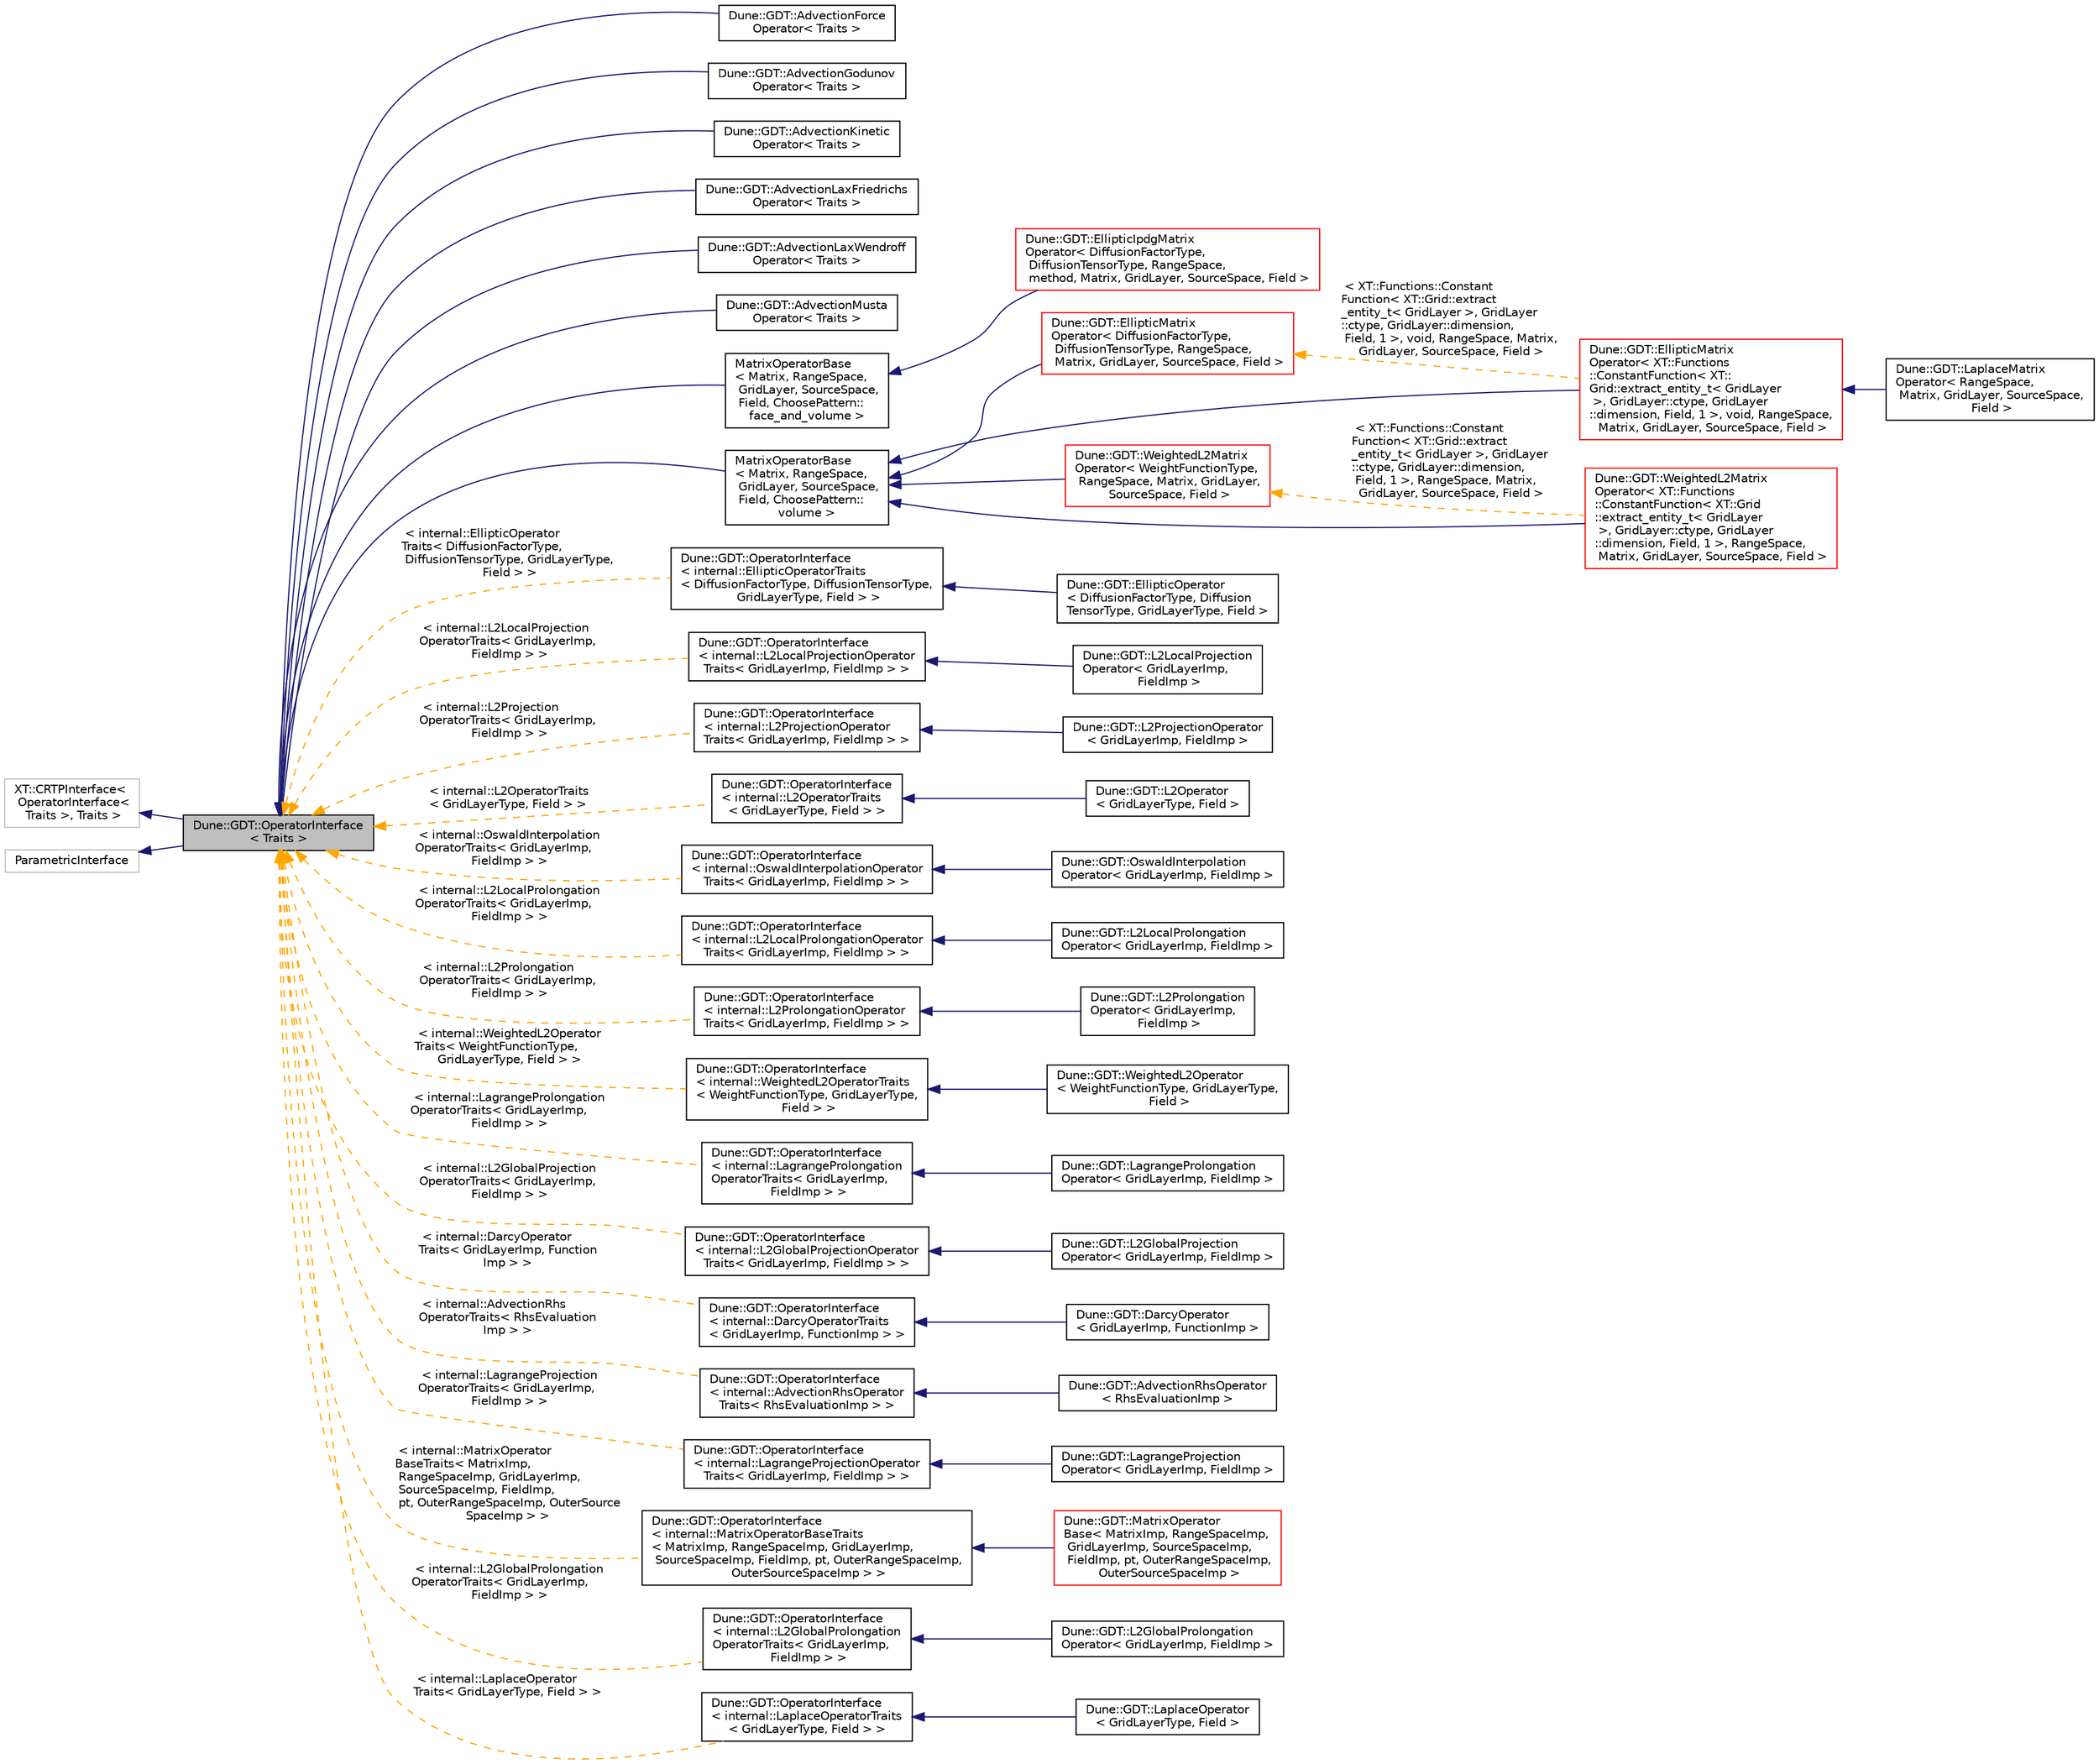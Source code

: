 digraph "Dune::GDT::OperatorInterface&lt; Traits &gt;"
{
  edge [fontname="Helvetica",fontsize="10",labelfontname="Helvetica",labelfontsize="10"];
  node [fontname="Helvetica",fontsize="10",shape=record];
  rankdir="LR";
  Node1 [label="Dune::GDT::OperatorInterface\l\< Traits \>",height=0.2,width=0.4,color="black", fillcolor="grey75", style="filled", fontcolor="black"];
  Node2 -> Node1 [dir="back",color="midnightblue",fontsize="10",style="solid",fontname="Helvetica"];
  Node2 [label="XT::CRTPInterface\<\l OperatorInterface\<\l Traits \>, Traits \>",height=0.2,width=0.4,color="grey75", fillcolor="white", style="filled"];
  Node3 -> Node1 [dir="back",color="midnightblue",fontsize="10",style="solid",fontname="Helvetica"];
  Node3 [label="ParametricInterface",height=0.2,width=0.4,color="grey75", fillcolor="white", style="filled"];
  Node1 -> Node4 [dir="back",color="midnightblue",fontsize="10",style="solid",fontname="Helvetica"];
  Node4 [label="Dune::GDT::AdvectionForce\lOperator\< Traits \>",height=0.2,width=0.4,color="black", fillcolor="white", style="filled",URL="$a00006.html"];
  Node1 -> Node5 [dir="back",color="midnightblue",fontsize="10",style="solid",fontname="Helvetica"];
  Node5 [label="Dune::GDT::AdvectionGodunov\lOperator\< Traits \>",height=0.2,width=0.4,color="black", fillcolor="white", style="filled",URL="$a00008.html"];
  Node1 -> Node6 [dir="back",color="midnightblue",fontsize="10",style="solid",fontname="Helvetica"];
  Node6 [label="Dune::GDT::AdvectionKinetic\lOperator\< Traits \>",height=0.2,width=0.4,color="black", fillcolor="white", style="filled",URL="$a00010.html"];
  Node1 -> Node7 [dir="back",color="midnightblue",fontsize="10",style="solid",fontname="Helvetica"];
  Node7 [label="Dune::GDT::AdvectionLaxFriedrichs\lOperator\< Traits \>",height=0.2,width=0.4,color="black", fillcolor="white", style="filled",URL="$a00012.html"];
  Node1 -> Node8 [dir="back",color="midnightblue",fontsize="10",style="solid",fontname="Helvetica"];
  Node8 [label="Dune::GDT::AdvectionLaxWendroff\lOperator\< Traits \>",height=0.2,width=0.4,color="black", fillcolor="white", style="filled",URL="$a00014.html"];
  Node1 -> Node9 [dir="back",color="midnightblue",fontsize="10",style="solid",fontname="Helvetica"];
  Node9 [label="Dune::GDT::AdvectionMusta\lOperator\< Traits \>",height=0.2,width=0.4,color="black", fillcolor="white", style="filled",URL="$a00017.html"];
  Node1 -> Node10 [dir="back",color="midnightblue",fontsize="10",style="solid",fontname="Helvetica"];
  Node10 [label="MatrixOperatorBase\l\< Matrix, RangeSpace,\l GridLayer, SourceSpace,\l Field, ChoosePattern::\lface_and_volume \>",height=0.2,width=0.4,color="black", fillcolor="white", style="filled",URL="$a00418.html"];
  Node10 -> Node11 [dir="back",color="midnightblue",fontsize="10",style="solid",fontname="Helvetica"];
  Node11 [label="Dune::GDT::EllipticIpdgMatrix\lOperator\< DiffusionFactorType,\l DiffusionTensorType, RangeSpace,\l method, Matrix, GridLayer, SourceSpace, Field \>",height=0.2,width=0.4,color="red", fillcolor="white", style="filled",URL="$a00133.html"];
  Node1 -> Node12 [dir="back",color="midnightblue",fontsize="10",style="solid",fontname="Helvetica"];
  Node12 [label="MatrixOperatorBase\l\< Matrix, RangeSpace,\l GridLayer, SourceSpace,\l Field, ChoosePattern::\lvolume \>",height=0.2,width=0.4,color="black", fillcolor="white", style="filled",URL="$a00418.html"];
  Node12 -> Node13 [dir="back",color="midnightblue",fontsize="10",style="solid",fontname="Helvetica"];
  Node13 [label="Dune::GDT::EllipticMatrix\lOperator\< DiffusionFactorType,\l DiffusionTensorType, RangeSpace,\l Matrix, GridLayer, SourceSpace, Field \>",height=0.2,width=0.4,color="red", fillcolor="white", style="filled",URL="$a00135.html"];
  Node13 -> Node14 [dir="back",color="orange",fontsize="10",style="dashed",label=" \< XT::Functions::Constant\lFunction\< XT::Grid::extract\l_entity_t\< GridLayer \>, GridLayer\l::ctype, GridLayer::dimension,\l Field, 1 \>, void, RangeSpace, Matrix,\l GridLayer, SourceSpace, Field \>" ,fontname="Helvetica"];
  Node14 [label="Dune::GDT::EllipticMatrix\lOperator\< XT::Functions\l::ConstantFunction\< XT::\lGrid::extract_entity_t\< GridLayer\l \>, GridLayer::ctype, GridLayer\l::dimension, Field, 1 \>, void, RangeSpace,\l Matrix, GridLayer, SourceSpace, Field \>",height=0.2,width=0.4,color="red", fillcolor="white", style="filled",URL="$a00135.html"];
  Node14 -> Node15 [dir="back",color="midnightblue",fontsize="10",style="solid",fontname="Helvetica"];
  Node15 [label="Dune::GDT::LaplaceMatrix\lOperator\< RangeSpace,\l Matrix, GridLayer, SourceSpace,\l Field \>",height=0.2,width=0.4,color="black", fillcolor="white", style="filled",URL="$a00293.html"];
  Node12 -> Node16 [dir="back",color="midnightblue",fontsize="10",style="solid",fontname="Helvetica"];
  Node16 [label="Dune::GDT::WeightedL2Matrix\lOperator\< WeightFunctionType,\l RangeSpace, Matrix, GridLayer,\l SourceSpace, Field \>",height=0.2,width=0.4,color="red", fillcolor="white", style="filled",URL="$a00508.html"];
  Node16 -> Node17 [dir="back",color="orange",fontsize="10",style="dashed",label=" \< XT::Functions::Constant\lFunction\< XT::Grid::extract\l_entity_t\< GridLayer \>, GridLayer\l::ctype, GridLayer::dimension,\l Field, 1 \>, RangeSpace, Matrix,\l GridLayer, SourceSpace, Field \>" ,fontname="Helvetica"];
  Node17 [label="Dune::GDT::WeightedL2Matrix\lOperator\< XT::Functions\l::ConstantFunction\< XT::Grid\l::extract_entity_t\< GridLayer\l \>, GridLayer::ctype, GridLayer\l::dimension, Field, 1 \>, RangeSpace,\l Matrix, GridLayer, SourceSpace, Field \>",height=0.2,width=0.4,color="red", fillcolor="white", style="filled",URL="$a00508.html"];
  Node12 -> Node14 [dir="back",color="midnightblue",fontsize="10",style="solid",fontname="Helvetica"];
  Node12 -> Node17 [dir="back",color="midnightblue",fontsize="10",style="solid",fontname="Helvetica"];
  Node1 -> Node18 [dir="back",color="orange",fontsize="10",style="dashed",label=" \< internal::EllipticOperator\lTraits\< DiffusionFactorType,\l DiffusionTensorType, GridLayerType,\l Field \> \>" ,fontname="Helvetica"];
  Node18 [label="Dune::GDT::OperatorInterface\l\< internal::EllipticOperatorTraits\l\< DiffusionFactorType, DiffusionTensorType,\l GridLayerType, Field \> \>",height=0.2,width=0.4,color="black", fillcolor="white", style="filled",URL="$a00442.html"];
  Node18 -> Node19 [dir="back",color="midnightblue",fontsize="10",style="solid",fontname="Helvetica"];
  Node19 [label="Dune::GDT::EllipticOperator\l\< DiffusionFactorType, Diffusion\lTensorType, GridLayerType, Field \>",height=0.2,width=0.4,color="black", fillcolor="white", style="filled",URL="$a00136.html"];
  Node1 -> Node20 [dir="back",color="orange",fontsize="10",style="dashed",label=" \< internal::L2LocalProjection\lOperatorTraits\< GridLayerImp,\l FieldImp \> \>" ,fontname="Helvetica"];
  Node20 [label="Dune::GDT::OperatorInterface\l\< internal::L2LocalProjectionOperator\lTraits\< GridLayerImp, FieldImp \> \>",height=0.2,width=0.4,color="black", fillcolor="white", style="filled",URL="$a00442.html"];
  Node20 -> Node21 [dir="back",color="midnightblue",fontsize="10",style="solid",fontname="Helvetica"];
  Node21 [label="Dune::GDT::L2LocalProjection\lOperator\< GridLayerImp,\l FieldImp \>",height=0.2,width=0.4,color="black", fillcolor="white", style="filled",URL="$a00269.html"];
  Node1 -> Node22 [dir="back",color="orange",fontsize="10",style="dashed",label=" \< internal::L2Projection\lOperatorTraits\< GridLayerImp,\l FieldImp \> \>" ,fontname="Helvetica"];
  Node22 [label="Dune::GDT::OperatorInterface\l\< internal::L2ProjectionOperator\lTraits\< GridLayerImp, FieldImp \> \>",height=0.2,width=0.4,color="black", fillcolor="white", style="filled",URL="$a00442.html"];
  Node22 -> Node23 [dir="back",color="midnightblue",fontsize="10",style="solid",fontname="Helvetica"];
  Node23 [label="Dune::GDT::L2ProjectionOperator\l\< GridLayerImp, FieldImp \>",height=0.2,width=0.4,color="black", fillcolor="white", style="filled",URL="$a00279.html"];
  Node1 -> Node24 [dir="back",color="orange",fontsize="10",style="dashed",label=" \< internal::L2OperatorTraits\l\< GridLayerType, Field \> \>" ,fontname="Helvetica"];
  Node24 [label="Dune::GDT::OperatorInterface\l\< internal::L2OperatorTraits\l\< GridLayerType, Field \> \>",height=0.2,width=0.4,color="black", fillcolor="white", style="filled",URL="$a00442.html"];
  Node24 -> Node25 [dir="back",color="midnightblue",fontsize="10",style="solid",fontname="Helvetica"];
  Node25 [label="Dune::GDT::L2Operator\l\< GridLayerType, Field \>",height=0.2,width=0.4,color="black", fillcolor="white", style="filled",URL="$a00275.html"];
  Node1 -> Node26 [dir="back",color="orange",fontsize="10",style="dashed",label=" \< internal::OswaldInterpolation\lOperatorTraits\< GridLayerImp,\l FieldImp \> \>" ,fontname="Helvetica"];
  Node26 [label="Dune::GDT::OperatorInterface\l\< internal::OswaldInterpolationOperator\lTraits\< GridLayerImp, FieldImp \> \>",height=0.2,width=0.4,color="black", fillcolor="white", style="filled",URL="$a00442.html"];
  Node26 -> Node27 [dir="back",color="midnightblue",fontsize="10",style="solid",fontname="Helvetica"];
  Node27 [label="Dune::GDT::OswaldInterpolation\lOperator\< GridLayerImp, FieldImp \>",height=0.2,width=0.4,color="black", fillcolor="white", style="filled",URL="$a00443.html"];
  Node1 -> Node28 [dir="back",color="orange",fontsize="10",style="dashed",label=" \< internal::L2LocalProlongation\lOperatorTraits\< GridLayerImp,\l FieldImp \> \>" ,fontname="Helvetica"];
  Node28 [label="Dune::GDT::OperatorInterface\l\< internal::L2LocalProlongationOperator\lTraits\< GridLayerImp, FieldImp \> \>",height=0.2,width=0.4,color="black", fillcolor="white", style="filled",URL="$a00442.html"];
  Node28 -> Node29 [dir="back",color="midnightblue",fontsize="10",style="solid",fontname="Helvetica"];
  Node29 [label="Dune::GDT::L2LocalProlongation\lOperator\< GridLayerImp, FieldImp \>",height=0.2,width=0.4,color="black", fillcolor="white", style="filled",URL="$a00272.html"];
  Node1 -> Node30 [dir="back",color="orange",fontsize="10",style="dashed",label=" \< internal::L2Prolongation\lOperatorTraits\< GridLayerImp,\l FieldImp \> \>" ,fontname="Helvetica"];
  Node30 [label="Dune::GDT::OperatorInterface\l\< internal::L2ProlongationOperator\lTraits\< GridLayerImp, FieldImp \> \>",height=0.2,width=0.4,color="black", fillcolor="white", style="filled",URL="$a00442.html"];
  Node30 -> Node31 [dir="back",color="midnightblue",fontsize="10",style="solid",fontname="Helvetica"];
  Node31 [label="Dune::GDT::L2Prolongation\lOperator\< GridLayerImp,\l FieldImp \>",height=0.2,width=0.4,color="black", fillcolor="white", style="filled",URL="$a00283.html"];
  Node1 -> Node32 [dir="back",color="orange",fontsize="10",style="dashed",label=" \< internal::WeightedL2Operator\lTraits\< WeightFunctionType,\l GridLayerType, Field \> \>" ,fontname="Helvetica"];
  Node32 [label="Dune::GDT::OperatorInterface\l\< internal::WeightedL2OperatorTraits\l\< WeightFunctionType, GridLayerType,\l Field \> \>",height=0.2,width=0.4,color="black", fillcolor="white", style="filled",URL="$a00442.html"];
  Node32 -> Node33 [dir="back",color="midnightblue",fontsize="10",style="solid",fontname="Helvetica"];
  Node33 [label="Dune::GDT::WeightedL2Operator\l\< WeightFunctionType, GridLayerType,\l Field \>",height=0.2,width=0.4,color="black", fillcolor="white", style="filled",URL="$a00509.html"];
  Node1 -> Node34 [dir="back",color="orange",fontsize="10",style="dashed",label=" \< internal::LagrangeProlongation\lOperatorTraits\< GridLayerImp,\l FieldImp \> \>" ,fontname="Helvetica"];
  Node34 [label="Dune::GDT::OperatorInterface\l\< internal::LagrangeProlongation\lOperatorTraits\< GridLayerImp,\l FieldImp \> \>",height=0.2,width=0.4,color="black", fillcolor="white", style="filled",URL="$a00442.html"];
  Node34 -> Node35 [dir="back",color="midnightblue",fontsize="10",style="solid",fontname="Helvetica"];
  Node35 [label="Dune::GDT::LagrangeProlongation\lOperator\< GridLayerImp, FieldImp \>",height=0.2,width=0.4,color="black", fillcolor="white", style="filled",URL="$a00290.html"];
  Node1 -> Node36 [dir="back",color="orange",fontsize="10",style="dashed",label=" \< internal::L2GlobalProjection\lOperatorTraits\< GridLayerImp,\l FieldImp \> \>" ,fontname="Helvetica"];
  Node36 [label="Dune::GDT::OperatorInterface\l\< internal::L2GlobalProjectionOperator\lTraits\< GridLayerImp, FieldImp \> \>",height=0.2,width=0.4,color="black", fillcolor="white", style="filled",URL="$a00442.html"];
  Node36 -> Node37 [dir="back",color="midnightblue",fontsize="10",style="solid",fontname="Helvetica"];
  Node37 [label="Dune::GDT::L2GlobalProjection\lOperator\< GridLayerImp, FieldImp \>",height=0.2,width=0.4,color="black", fillcolor="white", style="filled",URL="$a00262.html"];
  Node1 -> Node38 [dir="back",color="orange",fontsize="10",style="dashed",label=" \< internal::DarcyOperator\lTraits\< GridLayerImp, Function\lImp \> \>" ,fontname="Helvetica"];
  Node38 [label="Dune::GDT::OperatorInterface\l\< internal::DarcyOperatorTraits\l\< GridLayerImp, FunctionImp \> \>",height=0.2,width=0.4,color="black", fillcolor="white", style="filled",URL="$a00442.html"];
  Node38 -> Node39 [dir="back",color="midnightblue",fontsize="10",style="solid",fontname="Helvetica"];
  Node39 [label="Dune::GDT::DarcyOperator\l\< GridLayerImp, FunctionImp \>",height=0.2,width=0.4,color="black", fillcolor="white", style="filled",URL="$a00079.html"];
  Node1 -> Node40 [dir="back",color="orange",fontsize="10",style="dashed",label=" \< internal::AdvectionRhs\lOperatorTraits\< RhsEvaluation\lImp \> \>" ,fontname="Helvetica"];
  Node40 [label="Dune::GDT::OperatorInterface\l\< internal::AdvectionRhsOperator\lTraits\< RhsEvaluationImp \> \>",height=0.2,width=0.4,color="black", fillcolor="white", style="filled",URL="$a00442.html"];
  Node40 -> Node41 [dir="back",color="midnightblue",fontsize="10",style="solid",fontname="Helvetica"];
  Node41 [label="Dune::GDT::AdvectionRhsOperator\l\< RhsEvaluationImp \>",height=0.2,width=0.4,color="black", fillcolor="white", style="filled",URL="$a00028.html"];
  Node1 -> Node42 [dir="back",color="orange",fontsize="10",style="dashed",label=" \< internal::LagrangeProjection\lOperatorTraits\< GridLayerImp,\l FieldImp \> \>" ,fontname="Helvetica"];
  Node42 [label="Dune::GDT::OperatorInterface\l\< internal::LagrangeProjectionOperator\lTraits\< GridLayerImp, FieldImp \> \>",height=0.2,width=0.4,color="black", fillcolor="white", style="filled",URL="$a00442.html"];
  Node42 -> Node43 [dir="back",color="midnightblue",fontsize="10",style="solid",fontname="Helvetica"];
  Node43 [label="Dune::GDT::LagrangeProjection\lOperator\< GridLayerImp, FieldImp \>",height=0.2,width=0.4,color="black", fillcolor="white", style="filled",URL="$a00287.html"];
  Node1 -> Node44 [dir="back",color="orange",fontsize="10",style="dashed",label=" \< internal::MatrixOperator\lBaseTraits\< MatrixImp,\l RangeSpaceImp, GridLayerImp,\l SourceSpaceImp, FieldImp,\l pt, OuterRangeSpaceImp, OuterSource\lSpaceImp \> \>" ,fontname="Helvetica"];
  Node44 [label="Dune::GDT::OperatorInterface\l\< internal::MatrixOperatorBaseTraits\l\< MatrixImp, RangeSpaceImp, GridLayerImp,\l SourceSpaceImp, FieldImp, pt, OuterRangeSpaceImp,\l OuterSourceSpaceImp \> \>",height=0.2,width=0.4,color="black", fillcolor="white", style="filled",URL="$a00442.html"];
  Node44 -> Node45 [dir="back",color="midnightblue",fontsize="10",style="solid",fontname="Helvetica"];
  Node45 [label="Dune::GDT::MatrixOperator\lBase\< MatrixImp, RangeSpaceImp,\l GridLayerImp, SourceSpaceImp,\l FieldImp, pt, OuterRangeSpaceImp,\l OuterSourceSpaceImp \>",height=0.2,width=0.4,color="red", fillcolor="white", style="filled",URL="$a00418.html"];
  Node1 -> Node46 [dir="back",color="orange",fontsize="10",style="dashed",label=" \< internal::L2GlobalProlongation\lOperatorTraits\< GridLayerImp,\l FieldImp \> \>" ,fontname="Helvetica"];
  Node46 [label="Dune::GDT::OperatorInterface\l\< internal::L2GlobalProlongation\lOperatorTraits\< GridLayerImp,\l FieldImp \> \>",height=0.2,width=0.4,color="black", fillcolor="white", style="filled",URL="$a00442.html"];
  Node46 -> Node47 [dir="back",color="midnightblue",fontsize="10",style="solid",fontname="Helvetica"];
  Node47 [label="Dune::GDT::L2GlobalProlongation\lOperator\< GridLayerImp, FieldImp \>",height=0.2,width=0.4,color="black", fillcolor="white", style="filled",URL="$a00265.html"];
  Node1 -> Node48 [dir="back",color="orange",fontsize="10",style="dashed",label=" \< internal::LaplaceOperator\lTraits\< GridLayerType, Field \> \>" ,fontname="Helvetica"];
  Node48 [label="Dune::GDT::OperatorInterface\l\< internal::LaplaceOperatorTraits\l\< GridLayerType, Field \> \>",height=0.2,width=0.4,color="black", fillcolor="white", style="filled",URL="$a00442.html"];
  Node48 -> Node49 [dir="back",color="midnightblue",fontsize="10",style="solid",fontname="Helvetica"];
  Node49 [label="Dune::GDT::LaplaceOperator\l\< GridLayerType, Field \>",height=0.2,width=0.4,color="black", fillcolor="white", style="filled",URL="$a00294.html"];
}
